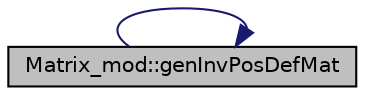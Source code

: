 digraph "Matrix_mod::genInvPosDefMat"
{
 // LATEX_PDF_SIZE
  edge [fontname="Helvetica",fontsize="10",labelfontname="Helvetica",labelfontsize="10"];
  node [fontname="Helvetica",fontsize="10",shape=record];
  rankdir="LR";
  Node1 [label="Matrix_mod::genInvPosDefMat",height=0.2,width=0.4,color="black", fillcolor="grey75", style="filled", fontcolor="black",tooltip="Generate the inverse matrix of an input symmetric-positive-definite matrix PosDefMat."];
  Node1 -> Node1 [color="midnightblue",fontsize="10",style="solid"];
}
